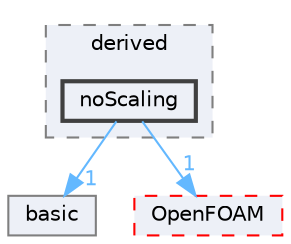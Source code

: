 digraph "src/lagrangian/molecularDynamics/potential/energyScalingFunction/derived/noScaling"
{
 // LATEX_PDF_SIZE
  bgcolor="transparent";
  edge [fontname=Helvetica,fontsize=10,labelfontname=Helvetica,labelfontsize=10];
  node [fontname=Helvetica,fontsize=10,shape=box,height=0.2,width=0.4];
  compound=true
  subgraph clusterdir_0c6c913ade273243a586c25c0aaa9e89 {
    graph [ bgcolor="#edf0f7", pencolor="grey50", label="derived", fontname=Helvetica,fontsize=10 style="filled,dashed", URL="dir_0c6c913ade273243a586c25c0aaa9e89.html",tooltip=""]
  dir_61fe90badc116731bd61501fb7a4f2cb [label="noScaling", fillcolor="#edf0f7", color="grey25", style="filled,bold", URL="dir_61fe90badc116731bd61501fb7a4f2cb.html",tooltip=""];
  }
  dir_15750015fbdfc577ed522467676388d6 [label="basic", fillcolor="#edf0f7", color="grey50", style="filled", URL="dir_15750015fbdfc577ed522467676388d6.html",tooltip=""];
  dir_c5473ff19b20e6ec4dfe5c310b3778a8 [label="OpenFOAM", fillcolor="#edf0f7", color="red", style="filled,dashed", URL="dir_c5473ff19b20e6ec4dfe5c310b3778a8.html",tooltip=""];
  dir_61fe90badc116731bd61501fb7a4f2cb->dir_15750015fbdfc577ed522467676388d6 [headlabel="1", labeldistance=1.5 headhref="dir_002597_000213.html" href="dir_002597_000213.html" color="steelblue1" fontcolor="steelblue1"];
  dir_61fe90badc116731bd61501fb7a4f2cb->dir_c5473ff19b20e6ec4dfe5c310b3778a8 [headlabel="1", labeldistance=1.5 headhref="dir_002597_002695.html" href="dir_002597_002695.html" color="steelblue1" fontcolor="steelblue1"];
}
